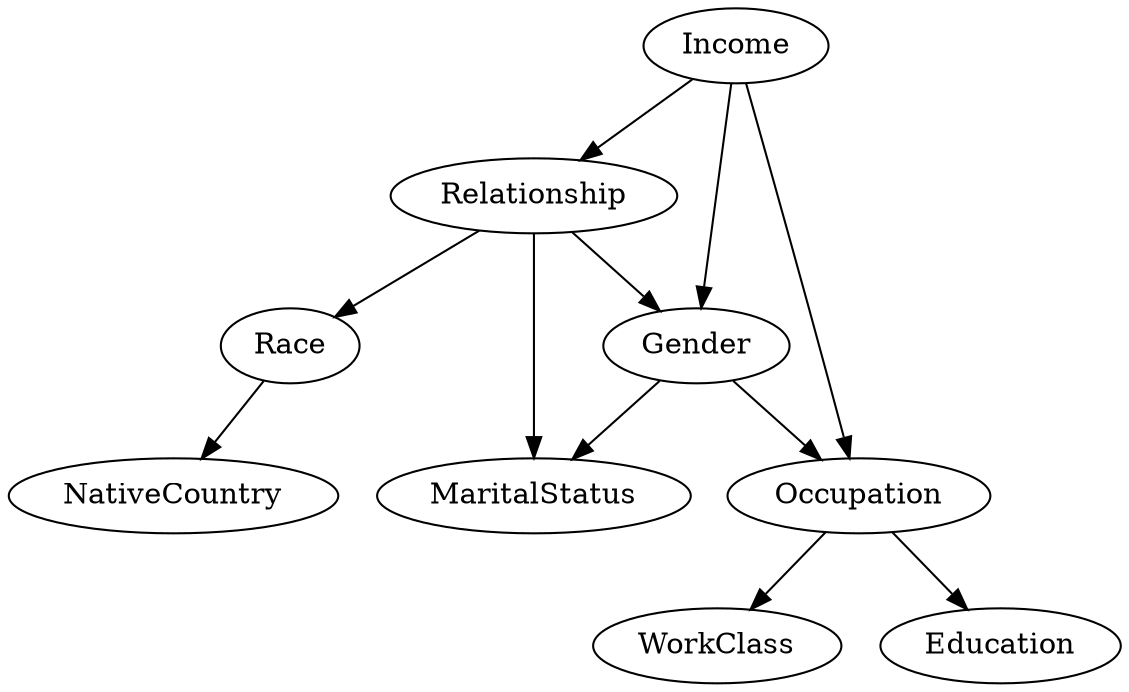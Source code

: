 digraph adult_unconstrained {
    Income -> Relationship, Gender, Occupation
    Relationship -> Race, MaritalStatus, Gender
    Gender -> Occupation, MaritalStatus
    Race -> NativeCountry
    Occupation -> WorkClass, Education
}
